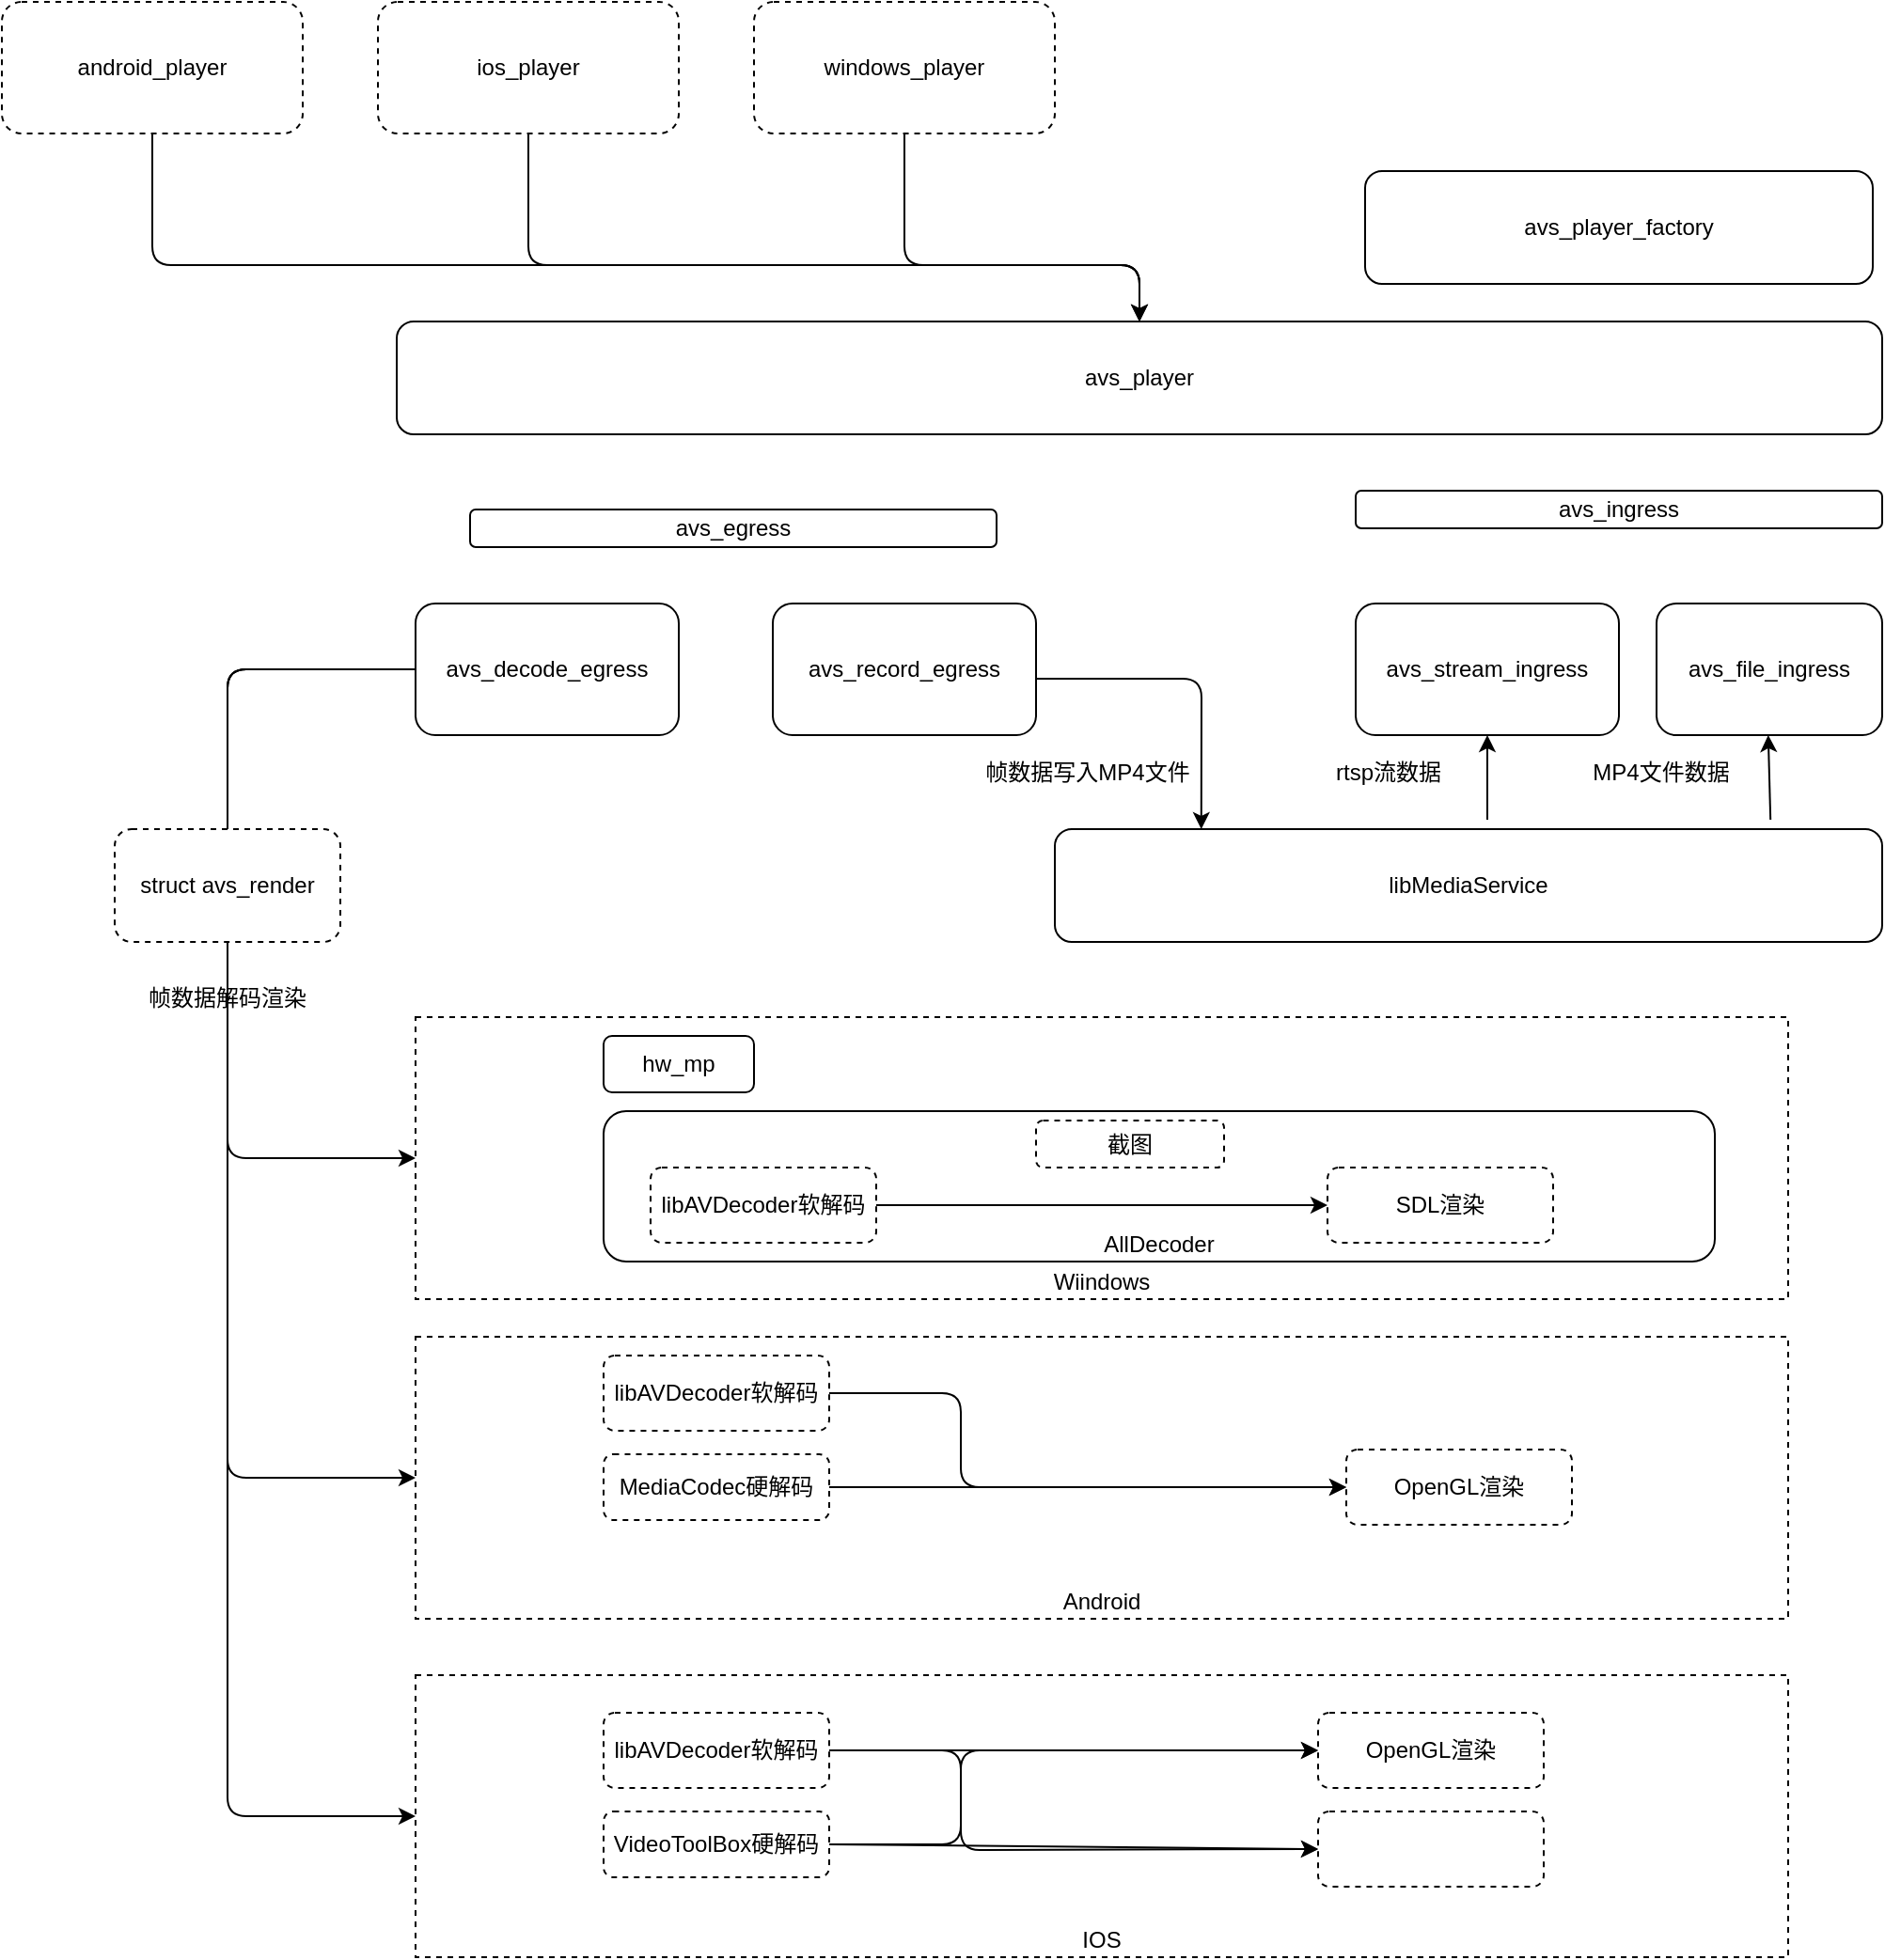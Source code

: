 <mxfile version="14.2.4" type="embed">
    <diagram id="6hGFLwfOUW9BJ-s0fimq" name="0.1main">
        <mxGraphModel dx="1302" dy="515" grid="1" gridSize="10" guides="1" tooltips="1" connect="1" arrows="1" fold="1" page="1" pageScale="1" pageWidth="1600" pageHeight="900" math="0" shadow="0">
            <root>
                <mxCell id="0"/>
                <mxCell id="1" parent="0"/>
                <mxCell id="105" value="Wiindows" style="rounded=0;whiteSpace=wrap;html=1;dashed=1;verticalAlign=bottom;" vertex="1" parent="1">
                    <mxGeometry x="260" y="700" width="730" height="150" as="geometry"/>
                </mxCell>
                <mxCell id="88" value="avs_player_factory" style="rounded=1;whiteSpace=wrap;html=1;" parent="1" vertex="1">
                    <mxGeometry x="765" y="250" width="270" height="60" as="geometry"/>
                </mxCell>
                <mxCell id="89" value="avs_player" style="rounded=1;whiteSpace=wrap;html=1;" parent="1" vertex="1">
                    <mxGeometry x="250" y="330" width="790" height="60" as="geometry"/>
                </mxCell>
                <mxCell id="90" value="avs_ingress" style="rounded=1;whiteSpace=wrap;html=1;" parent="1" vertex="1">
                    <mxGeometry x="760" y="420" width="280" height="20" as="geometry"/>
                </mxCell>
                <mxCell id="91" value="avs_stream_ingress" style="rounded=1;whiteSpace=wrap;html=1;" parent="1" vertex="1">
                    <mxGeometry x="760" y="480" width="140" height="70" as="geometry"/>
                </mxCell>
                <mxCell id="92" value="avs_decode_egress" style="rounded=1;whiteSpace=wrap;html=1;" parent="1" vertex="1">
                    <mxGeometry x="260" y="480" width="140" height="70" as="geometry"/>
                </mxCell>
                <mxCell id="93" value="avs_record_egress" style="rounded=1;whiteSpace=wrap;html=1;" parent="1" vertex="1">
                    <mxGeometry x="450" y="480" width="140" height="70" as="geometry"/>
                </mxCell>
                <mxCell id="94" value="avs_egress" style="rounded=1;whiteSpace=wrap;html=1;" parent="1" vertex="1">
                    <mxGeometry x="289" y="430" width="280" height="20" as="geometry"/>
                </mxCell>
                <mxCell id="95" value="avs_file_ingress" style="rounded=1;whiteSpace=wrap;html=1;" parent="1" vertex="1">
                    <mxGeometry x="920" y="480" width="120" height="70" as="geometry"/>
                </mxCell>
                <mxCell id="96" value="libMediaService" style="rounded=1;whiteSpace=wrap;html=1;" parent="1" vertex="1">
                    <mxGeometry x="600" y="600" width="440" height="60" as="geometry"/>
                </mxCell>
                <mxCell id="97" value="AllDecoder" style="rounded=1;whiteSpace=wrap;html=1;verticalAlign=bottom;" parent="1" vertex="1">
                    <mxGeometry x="360" y="750" width="591" height="80" as="geometry"/>
                </mxCell>
                <mxCell id="99" value="hw_mp" style="rounded=1;whiteSpace=wrap;html=1;" parent="1" vertex="1">
                    <mxGeometry x="360" y="710" width="80" height="30" as="geometry"/>
                </mxCell>
                <mxCell id="102" value="" style="endArrow=classic;html=1;entryX=0.5;entryY=1;entryDx=0;entryDy=0;" edge="1" parent="1" target="91">
                    <mxGeometry width="50" height="50" relative="1" as="geometry">
                        <mxPoint x="830" y="595" as="sourcePoint"/>
                        <mxPoint x="880" y="560" as="targetPoint"/>
                    </mxGeometry>
                </mxCell>
                <mxCell id="103" value="" style="endArrow=classic;html=1;entryX=0.5;entryY=1;entryDx=0;entryDy=0;exitX=0.578;exitY=-0.083;exitDx=0;exitDy=0;exitPerimeter=0;" edge="1" parent="1">
                    <mxGeometry width="50" height="50" relative="1" as="geometry">
                        <mxPoint x="980.6" y="595.02" as="sourcePoint"/>
                        <mxPoint x="979.4" y="550" as="targetPoint"/>
                    </mxGeometry>
                </mxCell>
                <mxCell id="104" value="" style="endArrow=classic;html=1;entryX=0.177;entryY=0;entryDx=0;entryDy=0;entryPerimeter=0;" edge="1" parent="1" target="96">
                    <mxGeometry width="50" height="50" relative="1" as="geometry">
                        <mxPoint x="590" y="520" as="sourcePoint"/>
                        <mxPoint x="677.88" y="600" as="targetPoint"/>
                        <Array as="points">
                            <mxPoint x="678" y="520"/>
                        </Array>
                    </mxGeometry>
                </mxCell>
                <mxCell id="106" value="libAVDecoder软解码" style="rounded=1;whiteSpace=wrap;html=1;dashed=1;" vertex="1" parent="1">
                    <mxGeometry x="385" y="780" width="120" height="40" as="geometry"/>
                </mxCell>
                <mxCell id="107" value="SDL渲染" style="rounded=1;whiteSpace=wrap;html=1;dashed=1;" vertex="1" parent="1">
                    <mxGeometry x="745" y="780" width="120" height="40" as="geometry"/>
                </mxCell>
                <mxCell id="108" value="截图" style="rounded=1;whiteSpace=wrap;html=1;dashed=1;" vertex="1" parent="1">
                    <mxGeometry x="590" y="755" width="100" height="25" as="geometry"/>
                </mxCell>
                <mxCell id="109" value="" style="endArrow=classic;html=1;exitX=1;exitY=0.5;exitDx=0;exitDy=0;entryX=0;entryY=0.5;entryDx=0;entryDy=0;" edge="1" parent="1" source="106" target="107">
                    <mxGeometry width="50" height="50" relative="1" as="geometry">
                        <mxPoint x="470" y="720" as="sourcePoint"/>
                        <mxPoint x="520" y="670" as="targetPoint"/>
                    </mxGeometry>
                </mxCell>
                <mxCell id="110" value="" style="endArrow=classic;html=1;exitX=0;exitY=0.5;exitDx=0;exitDy=0;entryX=0;entryY=0.5;entryDx=0;entryDy=0;" edge="1" parent="1" source="92" target="105">
                    <mxGeometry width="50" height="50" relative="1" as="geometry">
                        <mxPoint x="470" y="720" as="sourcePoint"/>
                        <mxPoint x="520" y="670" as="targetPoint"/>
                        <Array as="points">
                            <mxPoint x="160" y="515"/>
                            <mxPoint x="160" y="775"/>
                        </Array>
                    </mxGeometry>
                </mxCell>
                <mxCell id="111" value="Android" style="rounded=0;whiteSpace=wrap;html=1;dashed=1;verticalAlign=bottom;" vertex="1" parent="1">
                    <mxGeometry x="260" y="870" width="730" height="150" as="geometry"/>
                </mxCell>
                <mxCell id="112" value="IOS" style="rounded=0;whiteSpace=wrap;html=1;dashed=1;verticalAlign=bottom;" vertex="1" parent="1">
                    <mxGeometry x="260" y="1050" width="730" height="150" as="geometry"/>
                </mxCell>
                <mxCell id="114" value="" style="endArrow=classic;html=1;exitX=0;exitY=0.5;exitDx=0;exitDy=0;entryX=0;entryY=0.5;entryDx=0;entryDy=0;" edge="1" parent="1" source="92" target="111">
                    <mxGeometry width="50" height="50" relative="1" as="geometry">
                        <mxPoint x="260" y="520" as="sourcePoint"/>
                        <mxPoint x="260" y="780" as="targetPoint"/>
                        <Array as="points">
                            <mxPoint x="160" y="515"/>
                            <mxPoint x="160" y="945"/>
                        </Array>
                    </mxGeometry>
                </mxCell>
                <mxCell id="115" value="" style="endArrow=classic;html=1;exitX=0;exitY=0.5;exitDx=0;exitDy=0;entryX=0;entryY=0.5;entryDx=0;entryDy=0;" edge="1" parent="1" source="92" target="112">
                    <mxGeometry width="50" height="50" relative="1" as="geometry">
                        <mxPoint x="270" y="525" as="sourcePoint"/>
                        <mxPoint x="270" y="955" as="targetPoint"/>
                        <Array as="points">
                            <mxPoint x="160" y="515"/>
                            <mxPoint x="160" y="1125"/>
                        </Array>
                    </mxGeometry>
                </mxCell>
                <mxCell id="117" value="libAVDecoder软解码" style="rounded=1;whiteSpace=wrap;html=1;dashed=1;" vertex="1" parent="1">
                    <mxGeometry x="360" y="880" width="120" height="40" as="geometry"/>
                </mxCell>
                <mxCell id="118" value="OpenGL渲染" style="rounded=1;whiteSpace=wrap;html=1;dashed=1;" vertex="1" parent="1">
                    <mxGeometry x="755" y="930" width="120" height="40" as="geometry"/>
                </mxCell>
                <mxCell id="119" value="MediaCodec硬解码" style="rounded=1;whiteSpace=wrap;html=1;dashed=1;" vertex="1" parent="1">
                    <mxGeometry x="360" y="932.5" width="120" height="35" as="geometry"/>
                </mxCell>
                <mxCell id="120" value="" style="endArrow=classic;html=1;exitX=1;exitY=0.5;exitDx=0;exitDy=0;entryX=0;entryY=0.5;entryDx=0;entryDy=0;" edge="1" parent="1" source="117" target="118">
                    <mxGeometry width="50" height="50" relative="1" as="geometry">
                        <mxPoint x="480" y="870" as="sourcePoint"/>
                        <mxPoint x="530" y="820" as="targetPoint"/>
                        <Array as="points">
                            <mxPoint x="550" y="900"/>
                            <mxPoint x="550" y="950"/>
                        </Array>
                    </mxGeometry>
                </mxCell>
                <mxCell id="121" value="" style="endArrow=classic;html=1;exitX=1;exitY=0.5;exitDx=0;exitDy=0;entryX=0;entryY=0.5;entryDx=0;entryDy=0;" edge="1" parent="1" source="119" target="118">
                    <mxGeometry width="50" height="50" relative="1" as="geometry">
                        <mxPoint x="470" y="980" as="sourcePoint"/>
                        <mxPoint x="520" y="930" as="targetPoint"/>
                    </mxGeometry>
                </mxCell>
                <mxCell id="122" value="libAVDecoder软解码" style="rounded=1;whiteSpace=wrap;html=1;dashed=1;" vertex="1" parent="1">
                    <mxGeometry x="360" y="1070" width="120" height="40" as="geometry"/>
                </mxCell>
                <mxCell id="123" value="OpenGL渲染" style="rounded=1;whiteSpace=wrap;html=1;dashed=1;" vertex="1" parent="1">
                    <mxGeometry x="740" y="1070" width="120" height="40" as="geometry"/>
                </mxCell>
                <mxCell id="124" value="VideoToolBox硬解码" style="rounded=1;whiteSpace=wrap;html=1;dashed=1;" vertex="1" parent="1">
                    <mxGeometry x="360" y="1122.5" width="120" height="35" as="geometry"/>
                </mxCell>
                <mxCell id="125" value="" style="endArrow=classic;html=1;exitX=1;exitY=0.5;exitDx=0;exitDy=0;entryX=0;entryY=0.5;entryDx=0;entryDy=0;" edge="1" parent="1" source="122" target="123">
                    <mxGeometry width="50" height="50" relative="1" as="geometry">
                        <mxPoint x="480" y="1060" as="sourcePoint"/>
                        <mxPoint x="530" y="1010" as="targetPoint"/>
                        <Array as="points">
                            <mxPoint x="550" y="1090"/>
                        </Array>
                    </mxGeometry>
                </mxCell>
                <mxCell id="126" value="" style="endArrow=classic;html=1;exitX=1;exitY=0.5;exitDx=0;exitDy=0;entryX=0;entryY=0.5;entryDx=0;entryDy=0;" edge="1" parent="1" source="124" target="123">
                    <mxGeometry width="50" height="50" relative="1" as="geometry">
                        <mxPoint x="470" y="1170" as="sourcePoint"/>
                        <mxPoint x="520" y="1120" as="targetPoint"/>
                        <Array as="points">
                            <mxPoint x="550" y="1140"/>
                            <mxPoint x="550" y="1090"/>
                        </Array>
                    </mxGeometry>
                </mxCell>
                <mxCell id="127" value="&lt;font color=&quot;#ffffff&quot;&gt;&lt;span style=&quot;font-size: 16px ; text-align: left&quot;&gt;UIImage&lt;/span&gt;渲染&lt;/font&gt;" style="rounded=1;whiteSpace=wrap;html=1;dashed=1;" vertex="1" parent="1">
                    <mxGeometry x="740" y="1122.5" width="120" height="40" as="geometry"/>
                </mxCell>
                <mxCell id="128" value="" style="endArrow=classic;html=1;exitX=1;exitY=0.5;exitDx=0;exitDy=0;entryX=0;entryY=0.5;entryDx=0;entryDy=0;" edge="1" parent="1" source="124" target="127">
                    <mxGeometry width="50" height="50" relative="1" as="geometry">
                        <mxPoint x="470" y="970" as="sourcePoint"/>
                        <mxPoint x="520" y="920" as="targetPoint"/>
                    </mxGeometry>
                </mxCell>
                <mxCell id="129" value="" style="endArrow=classic;html=1;exitX=1;exitY=0.5;exitDx=0;exitDy=0;entryX=0;entryY=0.5;entryDx=0;entryDy=0;" edge="1" parent="1" source="122" target="127">
                    <mxGeometry width="50" height="50" relative="1" as="geometry">
                        <mxPoint x="470" y="970" as="sourcePoint"/>
                        <mxPoint x="520" y="920" as="targetPoint"/>
                        <Array as="points">
                            <mxPoint x="550" y="1090"/>
                            <mxPoint x="550" y="1143"/>
                        </Array>
                    </mxGeometry>
                </mxCell>
                <mxCell id="130" value="帧数据解码渲染" style="text;html=1;strokeColor=none;fillColor=none;align=center;verticalAlign=middle;whiteSpace=wrap;rounded=0;dashed=1;" vertex="1" parent="1">
                    <mxGeometry x="105" y="680" width="110" height="20" as="geometry"/>
                </mxCell>
                <mxCell id="131" value="帧数据写入MP4文件" style="text;html=1;strokeColor=none;fillColor=none;align=center;verticalAlign=middle;whiteSpace=wrap;rounded=0;dashed=1;" vertex="1" parent="1">
                    <mxGeometry x="560" y="560" width="114.5" height="20" as="geometry"/>
                </mxCell>
                <mxCell id="132" value="rtsp流数据" style="text;html=1;strokeColor=none;fillColor=none;align=center;verticalAlign=middle;whiteSpace=wrap;rounded=0;dashed=1;" vertex="1" parent="1">
                    <mxGeometry x="720" y="560" width="114.5" height="20" as="geometry"/>
                </mxCell>
                <mxCell id="133" value="MP4文件数据" style="text;html=1;strokeColor=none;fillColor=none;align=center;verticalAlign=middle;whiteSpace=wrap;rounded=0;dashed=1;" vertex="1" parent="1">
                    <mxGeometry x="865" y="560" width="114.5" height="20" as="geometry"/>
                </mxCell>
                <mxCell id="134" value="struct avs_render" style="rounded=1;whiteSpace=wrap;html=1;dashed=1;" vertex="1" parent="1">
                    <mxGeometry x="100" y="600" width="120" height="60" as="geometry"/>
                </mxCell>
                <mxCell id="135" value="android_player" style="rounded=1;whiteSpace=wrap;html=1;dashed=1;" vertex="1" parent="1">
                    <mxGeometry x="40" y="160" width="160" height="70" as="geometry"/>
                </mxCell>
                <mxCell id="137" value="ios_player" style="rounded=1;whiteSpace=wrap;html=1;dashed=1;" vertex="1" parent="1">
                    <mxGeometry x="240" y="160" width="160" height="70" as="geometry"/>
                </mxCell>
                <mxCell id="138" value="windows_player" style="rounded=1;whiteSpace=wrap;html=1;dashed=1;" vertex="1" parent="1">
                    <mxGeometry x="440" y="160" width="160" height="70" as="geometry"/>
                </mxCell>
                <mxCell id="139" value="" style="endArrow=classic;html=1;exitX=0.5;exitY=1;exitDx=0;exitDy=0;entryX=0.5;entryY=0;entryDx=0;entryDy=0;" edge="1" parent="1" source="135" target="89">
                    <mxGeometry width="50" height="50" relative="1" as="geometry">
                        <mxPoint x="470" y="360" as="sourcePoint"/>
                        <mxPoint x="520" y="310" as="targetPoint"/>
                        <Array as="points">
                            <mxPoint x="120" y="300"/>
                            <mxPoint x="645" y="300"/>
                        </Array>
                    </mxGeometry>
                </mxCell>
                <mxCell id="140" value="" style="endArrow=classic;html=1;exitX=0.5;exitY=1;exitDx=0;exitDy=0;entryX=0.5;entryY=0;entryDx=0;entryDy=0;" edge="1" parent="1" source="137" target="89">
                    <mxGeometry width="50" height="50" relative="1" as="geometry">
                        <mxPoint x="470" y="360" as="sourcePoint"/>
                        <mxPoint x="650" y="330" as="targetPoint"/>
                        <Array as="points">
                            <mxPoint x="320" y="300"/>
                            <mxPoint x="645" y="300"/>
                        </Array>
                    </mxGeometry>
                </mxCell>
                <mxCell id="141" value="" style="endArrow=classic;html=1;exitX=0.5;exitY=1;exitDx=0;exitDy=0;entryX=0.5;entryY=0;entryDx=0;entryDy=0;" edge="1" parent="1" source="138" target="89">
                    <mxGeometry width="50" height="50" relative="1" as="geometry">
                        <mxPoint x="470" y="360" as="sourcePoint"/>
                        <mxPoint x="520" y="310" as="targetPoint"/>
                        <Array as="points">
                            <mxPoint x="520" y="300"/>
                            <mxPoint x="645" y="300"/>
                        </Array>
                    </mxGeometry>
                </mxCell>
            </root>
        </mxGraphModel>
    </diagram>
</mxfile>